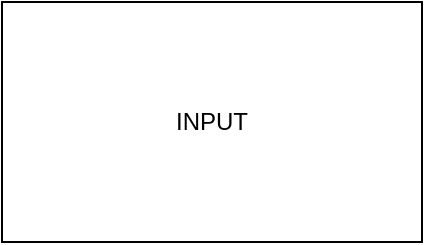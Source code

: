 <mxfile version="20.5.2" type="github">
  <diagram id="po6vEtaU31bwdDo4PI6f" name="Página-1">
    <mxGraphModel dx="1422" dy="762" grid="1" gridSize="10" guides="1" tooltips="1" connect="1" arrows="1" fold="1" page="1" pageScale="1" pageWidth="827" pageHeight="1169" math="0" shadow="0">
      <root>
        <mxCell id="0" />
        <mxCell id="1" parent="0" />
        <mxCell id="Ol_sl4qg6JZeLDGstAhp-1" value="INPUT" style="rounded=0;whiteSpace=wrap;html=1;" parent="1" vertex="1">
          <mxGeometry x="220" y="80" width="210" height="120" as="geometry" />
        </mxCell>
      </root>
    </mxGraphModel>
  </diagram>
</mxfile>
